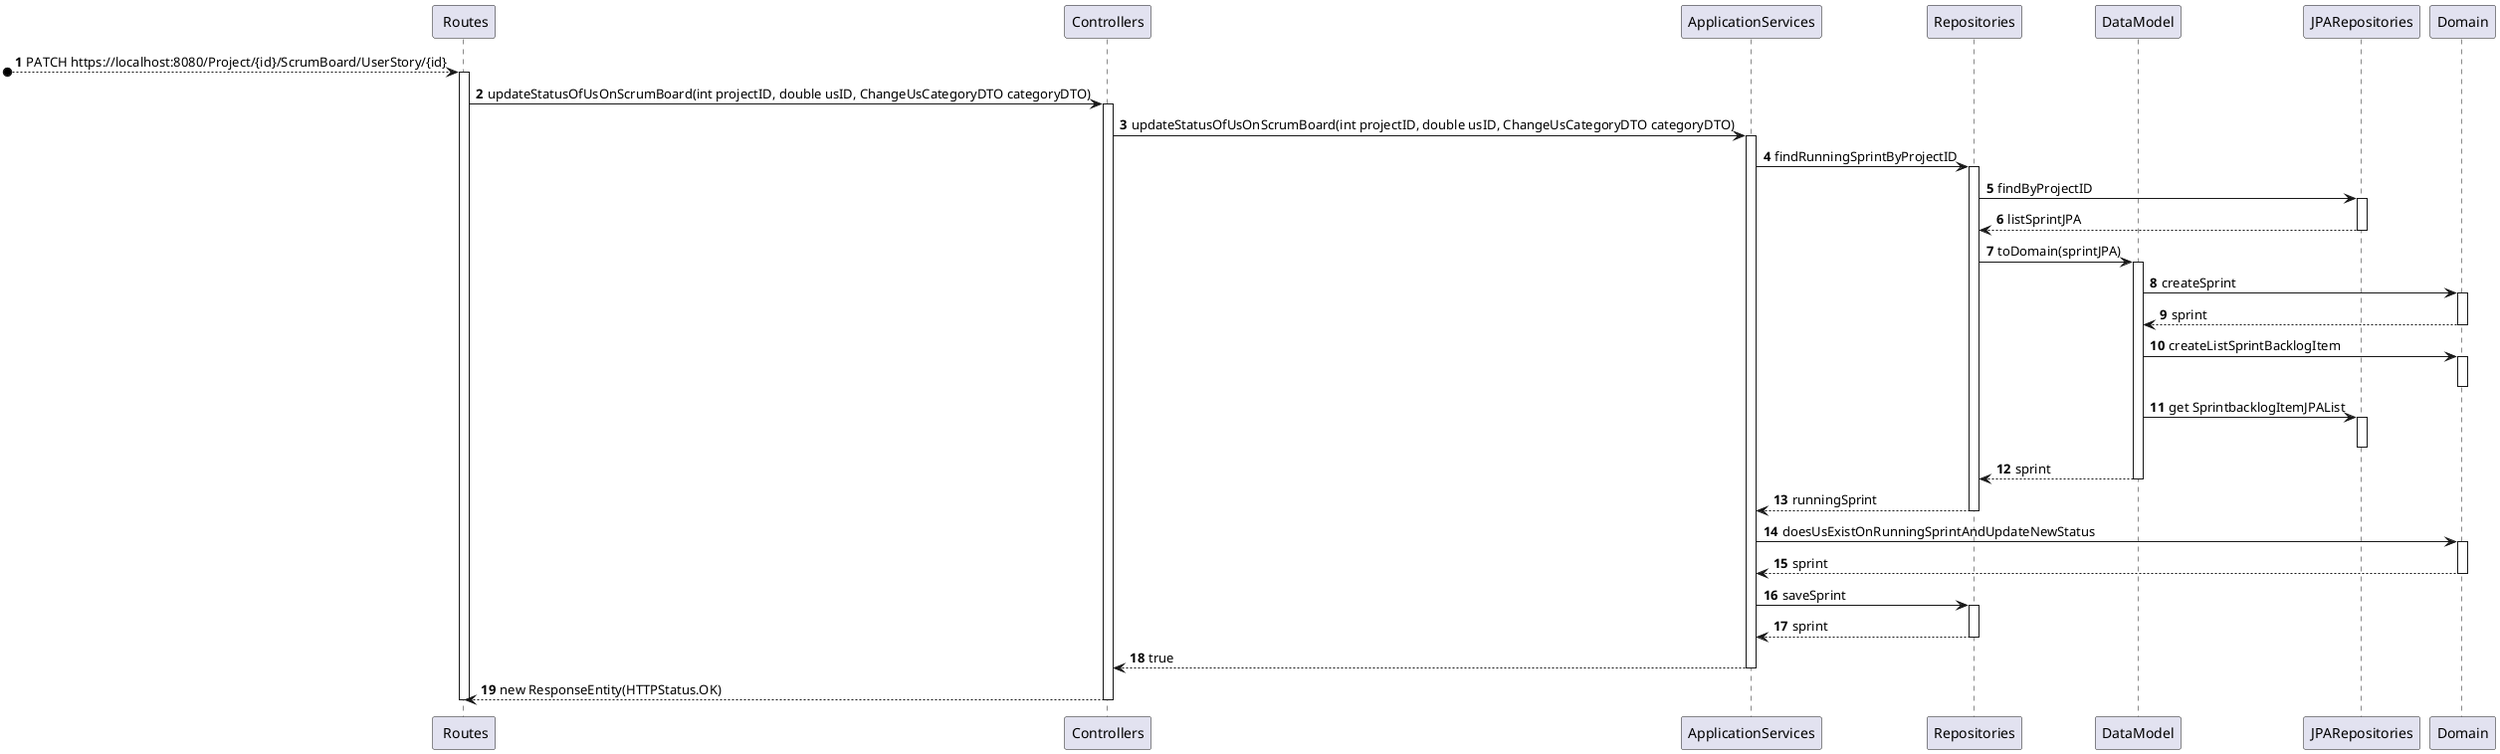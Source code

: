@startuml
'https://plantuml.com/sequence-diagram

autonumber

participant " Routes" as routes

participant "Controllers" as ctl

participant "ApplicationServices" as appService
participant "Repositories" as repos
participant "DataModel" as datamodel
participant "JPARepositories" as jparepos
participant "Domain" as domain



[o--> routes : PATCH https://localhost:8080/Project/{id}/ScrumBoard/UserStory/{id}
activate routes
routes -> ctl : updateStatusOfUsOnScrumBoard(int projectID, double usID, ChangeUsCategoryDTO categoryDTO)
activate ctl
ctl -> appService : updateStatusOfUsOnScrumBoard(int projectID, double usID, ChangeUsCategoryDTO categoryDTO)
activate appService
appService -> repos : findRunningSprintByProjectID
activate repos
repos -> jparepos :findByProjectID
activate jparepos
jparepos --> repos : listSprintJPA
deactivate jparepos
repos -> datamodel : toDomain(sprintJPA)
activate datamodel


datamodel -> domain : createSprint
activate domain
domain --> datamodel : sprint
deactivate domain
datamodel -> domain : createListSprintBacklogItem
activate domain
deactivate domain


datamodel -> jparepos : get SprintbacklogItemJPAList
activate jparepos
deactivate jparepos



datamodel --> repos : sprint
deactivate datamodel
repos --> appService : runningSprint
deactivate

appService -> domain : doesUsExistOnRunningSprintAndUpdateNewStatus
activate domain
domain --> appService : sprint
deactivate domain

appService -> repos : saveSprint
activate repos
repos --> appService : sprint
deactivate repos
appService --> ctl : true
deactivate
ctl --> routes : new ResponseEntity(HTTPStatus.OK)
deactivate ctl
deactivate routes




@enduml